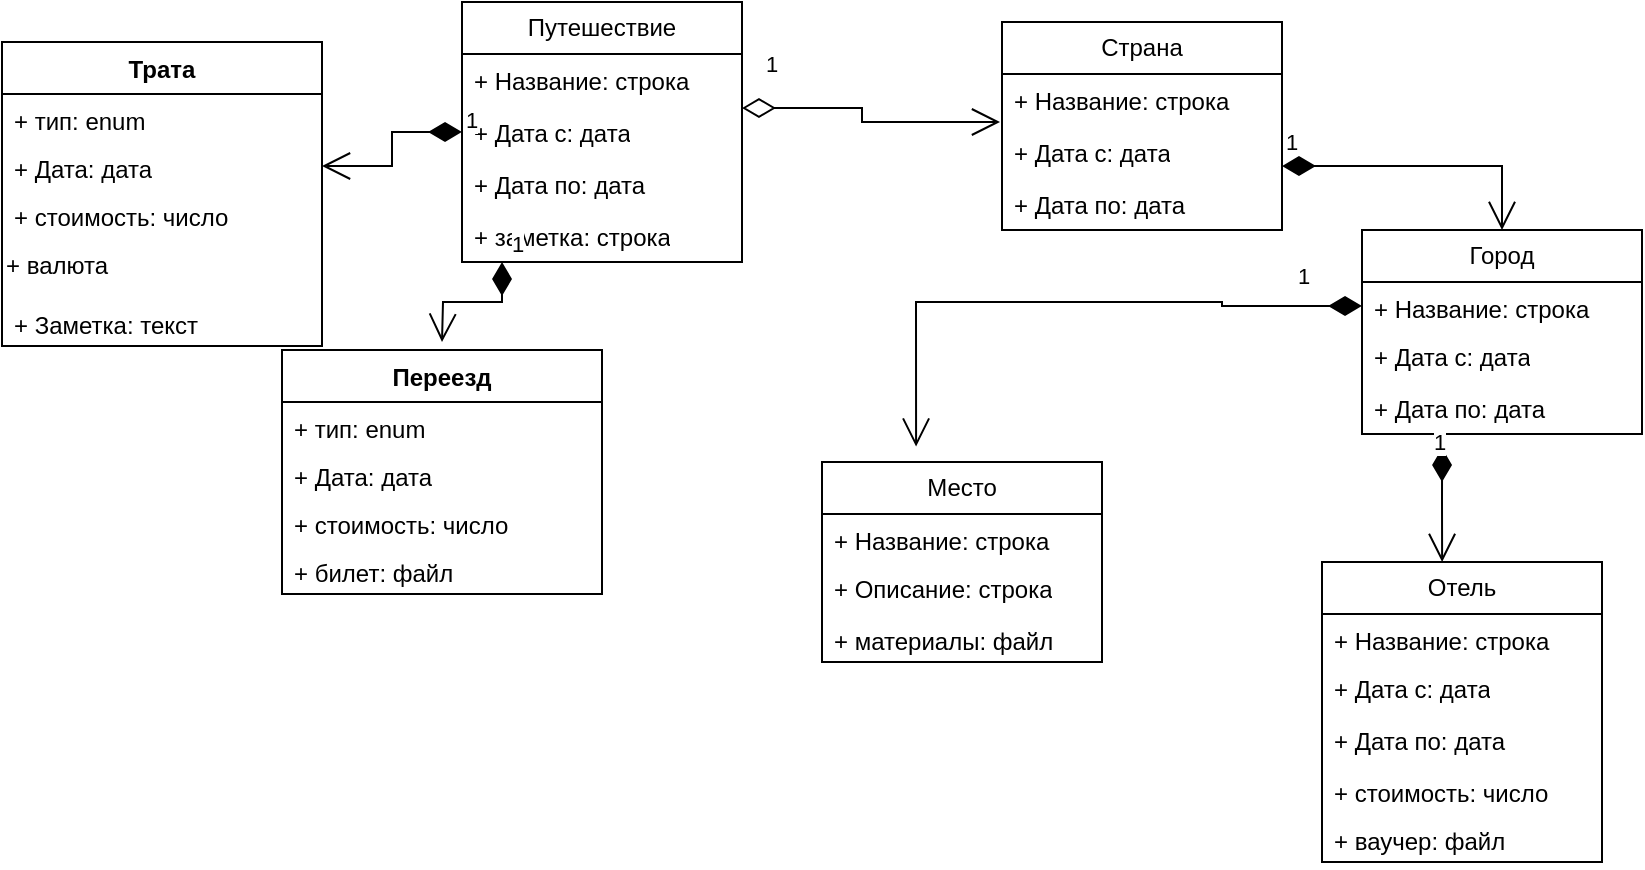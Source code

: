 <mxfile version="24.6.5" type="github">
  <diagram name="Страница — 1" id="2P9lwVOLw7idMxCe0noj">
    <mxGraphModel dx="2261" dy="754" grid="1" gridSize="10" guides="1" tooltips="1" connect="1" arrows="1" fold="1" page="1" pageScale="1" pageWidth="827" pageHeight="1169" math="0" shadow="0">
      <root>
        <mxCell id="0" />
        <mxCell id="1" parent="0" />
        <mxCell id="PxPjj1pzzouWhzmhkhze-1" value="Путешествие" style="swimlane;fontStyle=0;childLayout=stackLayout;horizontal=1;startSize=26;fillColor=none;horizontalStack=0;resizeParent=1;resizeParentMax=0;resizeLast=0;collapsible=1;marginBottom=0;whiteSpace=wrap;html=1;" parent="1" vertex="1">
          <mxGeometry x="180" y="50" width="140" height="130" as="geometry" />
        </mxCell>
        <mxCell id="PxPjj1pzzouWhzmhkhze-22" value="+ Название: строка" style="text;strokeColor=none;fillColor=none;align=left;verticalAlign=top;spacingLeft=4;spacingRight=4;overflow=hidden;rotatable=0;points=[[0,0.5],[1,0.5]];portConstraint=eastwest;whiteSpace=wrap;html=1;" parent="PxPjj1pzzouWhzmhkhze-1" vertex="1">
          <mxGeometry y="26" width="140" height="26" as="geometry" />
        </mxCell>
        <mxCell id="PxPjj1pzzouWhzmhkhze-2" value="+ Дата с: дата" style="text;strokeColor=none;fillColor=none;align=left;verticalAlign=top;spacingLeft=4;spacingRight=4;overflow=hidden;rotatable=0;points=[[0,0.5],[1,0.5]];portConstraint=eastwest;whiteSpace=wrap;html=1;" parent="PxPjj1pzzouWhzmhkhze-1" vertex="1">
          <mxGeometry y="52" width="140" height="26" as="geometry" />
        </mxCell>
        <mxCell id="PxPjj1pzzouWhzmhkhze-3" value="+ Дата по: дата" style="text;strokeColor=none;fillColor=none;align=left;verticalAlign=top;spacingLeft=4;spacingRight=4;overflow=hidden;rotatable=0;points=[[0,0.5],[1,0.5]];portConstraint=eastwest;whiteSpace=wrap;html=1;" parent="PxPjj1pzzouWhzmhkhze-1" vertex="1">
          <mxGeometry y="78" width="140" height="26" as="geometry" />
        </mxCell>
        <mxCell id="PxPjj1pzzouWhzmhkhze-4" value="+ заметка: строка" style="text;strokeColor=none;fillColor=none;align=left;verticalAlign=top;spacingLeft=4;spacingRight=4;overflow=hidden;rotatable=0;points=[[0,0.5],[1,0.5]];portConstraint=eastwest;whiteSpace=wrap;html=1;" parent="PxPjj1pzzouWhzmhkhze-1" vertex="1">
          <mxGeometry y="104" width="140" height="26" as="geometry" />
        </mxCell>
        <mxCell id="PxPjj1pzzouWhzmhkhze-5" value="Страна" style="swimlane;fontStyle=0;childLayout=stackLayout;horizontal=1;startSize=26;fillColor=none;horizontalStack=0;resizeParent=1;resizeParentMax=0;resizeLast=0;collapsible=1;marginBottom=0;whiteSpace=wrap;html=1;" parent="1" vertex="1">
          <mxGeometry x="450" y="60" width="140" height="104" as="geometry" />
        </mxCell>
        <mxCell id="PxPjj1pzzouWhzmhkhze-6" value="+ Название: строка" style="text;strokeColor=none;fillColor=none;align=left;verticalAlign=top;spacingLeft=4;spacingRight=4;overflow=hidden;rotatable=0;points=[[0,0.5],[1,0.5]];portConstraint=eastwest;whiteSpace=wrap;html=1;" parent="PxPjj1pzzouWhzmhkhze-5" vertex="1">
          <mxGeometry y="26" width="140" height="26" as="geometry" />
        </mxCell>
        <mxCell id="PxPjj1pzzouWhzmhkhze-28" value="+ Дата с: дата" style="text;strokeColor=none;fillColor=none;align=left;verticalAlign=top;spacingLeft=4;spacingRight=4;overflow=hidden;rotatable=0;points=[[0,0.5],[1,0.5]];portConstraint=eastwest;whiteSpace=wrap;html=1;" parent="PxPjj1pzzouWhzmhkhze-5" vertex="1">
          <mxGeometry y="52" width="140" height="26" as="geometry" />
        </mxCell>
        <mxCell id="PxPjj1pzzouWhzmhkhze-29" value="+ Дата по: дата" style="text;strokeColor=none;fillColor=none;align=left;verticalAlign=top;spacingLeft=4;spacingRight=4;overflow=hidden;rotatable=0;points=[[0,0.5],[1,0.5]];portConstraint=eastwest;whiteSpace=wrap;html=1;" parent="PxPjj1pzzouWhzmhkhze-5" vertex="1">
          <mxGeometry y="78" width="140" height="26" as="geometry" />
        </mxCell>
        <mxCell id="PxPjj1pzzouWhzmhkhze-12" value="1" style="endArrow=open;html=1;endSize=12;startArrow=diamondThin;startSize=14;startFill=0;edgeStyle=orthogonalEdgeStyle;align=left;verticalAlign=bottom;rounded=0;entryX=-0.007;entryY=-0.077;entryDx=0;entryDy=0;entryPerimeter=0;" parent="1" source="PxPjj1pzzouWhzmhkhze-2" edge="1">
          <mxGeometry x="-0.853" y="13" relative="1" as="geometry">
            <mxPoint x="330" y="210" as="sourcePoint" />
            <mxPoint x="449.02" y="109.998" as="targetPoint" />
            <Array as="points">
              <mxPoint x="380" y="103" />
              <mxPoint x="380" y="110" />
            </Array>
            <mxPoint as="offset" />
          </mxGeometry>
        </mxCell>
        <mxCell id="PxPjj1pzzouWhzmhkhze-13" value="Город" style="swimlane;fontStyle=0;childLayout=stackLayout;horizontal=1;startSize=26;fillColor=none;horizontalStack=0;resizeParent=1;resizeParentMax=0;resizeLast=0;collapsible=1;marginBottom=0;whiteSpace=wrap;html=1;" parent="1" vertex="1">
          <mxGeometry x="630" y="164" width="140" height="102" as="geometry" />
        </mxCell>
        <mxCell id="PxPjj1pzzouWhzmhkhze-14" value="+ Название: строка" style="text;strokeColor=none;fillColor=none;align=left;verticalAlign=top;spacingLeft=4;spacingRight=4;overflow=hidden;rotatable=0;points=[[0,0.5],[1,0.5]];portConstraint=eastwest;whiteSpace=wrap;html=1;" parent="PxPjj1pzzouWhzmhkhze-13" vertex="1">
          <mxGeometry y="26" width="140" height="24" as="geometry" />
        </mxCell>
        <mxCell id="PxPjj1pzzouWhzmhkhze-25" value="+ Дата с: дата" style="text;strokeColor=none;fillColor=none;align=left;verticalAlign=top;spacingLeft=4;spacingRight=4;overflow=hidden;rotatable=0;points=[[0,0.5],[1,0.5]];portConstraint=eastwest;whiteSpace=wrap;html=1;" parent="PxPjj1pzzouWhzmhkhze-13" vertex="1">
          <mxGeometry y="50" width="140" height="26" as="geometry" />
        </mxCell>
        <mxCell id="PxPjj1pzzouWhzmhkhze-26" value="+ Дата по: дата" style="text;strokeColor=none;fillColor=none;align=left;verticalAlign=top;spacingLeft=4;spacingRight=4;overflow=hidden;rotatable=0;points=[[0,0.5],[1,0.5]];portConstraint=eastwest;whiteSpace=wrap;html=1;" parent="PxPjj1pzzouWhzmhkhze-13" vertex="1">
          <mxGeometry y="76" width="140" height="26" as="geometry" />
        </mxCell>
        <mxCell id="PxPjj1pzzouWhzmhkhze-17" value="1" style="endArrow=open;html=1;endSize=12;startArrow=diamondThin;startSize=14;startFill=1;edgeStyle=orthogonalEdgeStyle;align=left;verticalAlign=bottom;rounded=0;exitX=1;exitY=0.769;exitDx=0;exitDy=0;exitPerimeter=0;entryX=0.5;entryY=0;entryDx=0;entryDy=0;" parent="1" source="PxPjj1pzzouWhzmhkhze-28" target="PxPjj1pzzouWhzmhkhze-13" edge="1">
          <mxGeometry x="-1" y="3" relative="1" as="geometry">
            <mxPoint x="594.06" y="114.002" as="sourcePoint" />
            <mxPoint x="490" y="210" as="targetPoint" />
          </mxGeometry>
        </mxCell>
        <mxCell id="PxPjj1pzzouWhzmhkhze-18" value="Место" style="swimlane;fontStyle=0;childLayout=stackLayout;horizontal=1;startSize=26;fillColor=none;horizontalStack=0;resizeParent=1;resizeParentMax=0;resizeLast=0;collapsible=1;marginBottom=0;whiteSpace=wrap;html=1;" parent="1" vertex="1">
          <mxGeometry x="360" y="280" width="140" height="100" as="geometry" />
        </mxCell>
        <mxCell id="PxPjj1pzzouWhzmhkhze-19" value="+ Название: строка" style="text;strokeColor=none;fillColor=none;align=left;verticalAlign=top;spacingLeft=4;spacingRight=4;overflow=hidden;rotatable=0;points=[[0,0.5],[1,0.5]];portConstraint=eastwest;whiteSpace=wrap;html=1;" parent="PxPjj1pzzouWhzmhkhze-18" vertex="1">
          <mxGeometry y="26" width="140" height="24" as="geometry" />
        </mxCell>
        <mxCell id="PxPjj1pzzouWhzmhkhze-21" value="&lt;div&gt;+ Описание: строка&lt;br&gt;&lt;/div&gt;&lt;div&gt;&lt;br&gt;&lt;/div&gt;" style="text;strokeColor=none;fillColor=none;align=left;verticalAlign=top;spacingLeft=4;spacingRight=4;overflow=hidden;rotatable=0;points=[[0,0.5],[1,0.5]];portConstraint=eastwest;whiteSpace=wrap;html=1;" parent="PxPjj1pzzouWhzmhkhze-18" vertex="1">
          <mxGeometry y="50" width="140" height="26" as="geometry" />
        </mxCell>
        <mxCell id="PxPjj1pzzouWhzmhkhze-24" value="+ материалы: файл" style="text;strokeColor=none;fillColor=none;align=left;verticalAlign=top;spacingLeft=4;spacingRight=4;overflow=hidden;rotatable=0;points=[[0,0.5],[1,0.5]];portConstraint=eastwest;whiteSpace=wrap;html=1;" parent="PxPjj1pzzouWhzmhkhze-18" vertex="1">
          <mxGeometry y="76" width="140" height="24" as="geometry" />
        </mxCell>
        <mxCell id="PxPjj1pzzouWhzmhkhze-20" value="1" style="endArrow=open;html=1;endSize=12;startArrow=diamondThin;startSize=14;startFill=1;edgeStyle=orthogonalEdgeStyle;align=left;verticalAlign=bottom;rounded=0;entryX=0.336;entryY=-0.077;entryDx=0;entryDy=0;entryPerimeter=0;exitX=0;exitY=0.5;exitDx=0;exitDy=0;" parent="1" source="PxPjj1pzzouWhzmhkhze-14" target="PxPjj1pzzouWhzmhkhze-18" edge="1">
          <mxGeometry x="-0.772" y="-6" relative="1" as="geometry">
            <mxPoint x="470" y="270" as="sourcePoint" />
            <mxPoint x="400" y="230" as="targetPoint" />
            <Array as="points">
              <mxPoint x="560" y="202" />
              <mxPoint x="560" y="200" />
              <mxPoint x="407" y="200" />
            </Array>
            <mxPoint as="offset" />
          </mxGeometry>
        </mxCell>
        <mxCell id="PxPjj1pzzouWhzmhkhze-30" value="Переезд" style="swimlane;fontStyle=1;align=center;verticalAlign=top;childLayout=stackLayout;horizontal=1;startSize=26;horizontalStack=0;resizeParent=1;resizeParentMax=0;resizeLast=0;collapsible=1;marginBottom=0;whiteSpace=wrap;html=1;" parent="1" vertex="1">
          <mxGeometry x="90" y="224" width="160" height="122" as="geometry" />
        </mxCell>
        <mxCell id="PxPjj1pzzouWhzmhkhze-31" value="+ тип: enum " style="text;strokeColor=none;fillColor=none;align=left;verticalAlign=top;spacingLeft=4;spacingRight=4;overflow=hidden;rotatable=0;points=[[0,0.5],[1,0.5]];portConstraint=eastwest;whiteSpace=wrap;html=1;" parent="PxPjj1pzzouWhzmhkhze-30" vertex="1">
          <mxGeometry y="26" width="160" height="24" as="geometry" />
        </mxCell>
        <mxCell id="PxPjj1pzzouWhzmhkhze-37" value="+ Дата: дата " style="text;strokeColor=none;fillColor=none;align=left;verticalAlign=top;spacingLeft=4;spacingRight=4;overflow=hidden;rotatable=0;points=[[0,0.5],[1,0.5]];portConstraint=eastwest;whiteSpace=wrap;html=1;" parent="PxPjj1pzzouWhzmhkhze-30" vertex="1">
          <mxGeometry y="50" width="160" height="24" as="geometry" />
        </mxCell>
        <mxCell id="PxPjj1pzzouWhzmhkhze-39" value="+ стоимость: число " style="text;strokeColor=none;fillColor=none;align=left;verticalAlign=top;spacingLeft=4;spacingRight=4;overflow=hidden;rotatable=0;points=[[0,0.5],[1,0.5]];portConstraint=eastwest;whiteSpace=wrap;html=1;" parent="PxPjj1pzzouWhzmhkhze-30" vertex="1">
          <mxGeometry y="74" width="160" height="24" as="geometry" />
        </mxCell>
        <mxCell id="PxPjj1pzzouWhzmhkhze-41" value="+ билет: файл" style="text;strokeColor=none;fillColor=none;align=left;verticalAlign=top;spacingLeft=4;spacingRight=4;overflow=hidden;rotatable=0;points=[[0,0.5],[1,0.5]];portConstraint=eastwest;whiteSpace=wrap;html=1;" parent="PxPjj1pzzouWhzmhkhze-30" vertex="1">
          <mxGeometry y="98" width="160" height="24" as="geometry" />
        </mxCell>
        <mxCell id="PxPjj1pzzouWhzmhkhze-40" value="1" style="endArrow=open;html=1;endSize=12;startArrow=diamondThin;startSize=14;startFill=1;edgeStyle=orthogonalEdgeStyle;align=left;verticalAlign=bottom;rounded=0;exitX=0.143;exitY=1;exitDx=0;exitDy=0;exitPerimeter=0;" parent="1" source="PxPjj1pzzouWhzmhkhze-4" edge="1">
          <mxGeometry x="-1" y="3" relative="1" as="geometry">
            <mxPoint x="180" y="220" as="sourcePoint" />
            <mxPoint x="170" y="220" as="targetPoint" />
          </mxGeometry>
        </mxCell>
        <mxCell id="PxPjj1pzzouWhzmhkhze-42" value="Отель" style="swimlane;fontStyle=0;childLayout=stackLayout;horizontal=1;startSize=26;fillColor=none;horizontalStack=0;resizeParent=1;resizeParentMax=0;resizeLast=0;collapsible=1;marginBottom=0;whiteSpace=wrap;html=1;" parent="1" vertex="1">
          <mxGeometry x="610" y="330" width="140" height="150" as="geometry" />
        </mxCell>
        <mxCell id="PxPjj1pzzouWhzmhkhze-43" value="+ Название: строка" style="text;strokeColor=none;fillColor=none;align=left;verticalAlign=top;spacingLeft=4;spacingRight=4;overflow=hidden;rotatable=0;points=[[0,0.5],[1,0.5]];portConstraint=eastwest;whiteSpace=wrap;html=1;" parent="PxPjj1pzzouWhzmhkhze-42" vertex="1">
          <mxGeometry y="26" width="140" height="24" as="geometry" />
        </mxCell>
        <mxCell id="PxPjj1pzzouWhzmhkhze-46" value="+ Дата с: дата" style="text;strokeColor=none;fillColor=none;align=left;verticalAlign=top;spacingLeft=4;spacingRight=4;overflow=hidden;rotatable=0;points=[[0,0.5],[1,0.5]];portConstraint=eastwest;whiteSpace=wrap;html=1;" parent="PxPjj1pzzouWhzmhkhze-42" vertex="1">
          <mxGeometry y="50" width="140" height="26" as="geometry" />
        </mxCell>
        <mxCell id="PxPjj1pzzouWhzmhkhze-47" value="+ Дата по: дата" style="text;strokeColor=none;fillColor=none;align=left;verticalAlign=top;spacingLeft=4;spacingRight=4;overflow=hidden;rotatable=0;points=[[0,0.5],[1,0.5]];portConstraint=eastwest;whiteSpace=wrap;html=1;" parent="PxPjj1pzzouWhzmhkhze-42" vertex="1">
          <mxGeometry y="76" width="140" height="26" as="geometry" />
        </mxCell>
        <mxCell id="EA5AoNrainG74TbxmaVB-2" value="+ стоимость: число " style="text;strokeColor=none;fillColor=none;align=left;verticalAlign=top;spacingLeft=4;spacingRight=4;overflow=hidden;rotatable=0;points=[[0,0.5],[1,0.5]];portConstraint=eastwest;whiteSpace=wrap;html=1;" parent="PxPjj1pzzouWhzmhkhze-42" vertex="1">
          <mxGeometry y="102" width="140" height="24" as="geometry" />
        </mxCell>
        <mxCell id="PxPjj1pzzouWhzmhkhze-45" value="+ ваучер: файл" style="text;strokeColor=none;fillColor=none;align=left;verticalAlign=top;spacingLeft=4;spacingRight=4;overflow=hidden;rotatable=0;points=[[0,0.5],[1,0.5]];portConstraint=eastwest;whiteSpace=wrap;html=1;" parent="PxPjj1pzzouWhzmhkhze-42" vertex="1">
          <mxGeometry y="126" width="140" height="24" as="geometry" />
        </mxCell>
        <mxCell id="PxPjj1pzzouWhzmhkhze-48" value="1" style="endArrow=open;html=1;endSize=12;startArrow=diamondThin;startSize=14;startFill=1;edgeStyle=orthogonalEdgeStyle;align=left;verticalAlign=bottom;rounded=0;exitX=0.286;exitY=1.269;exitDx=0;exitDy=0;exitPerimeter=0;entryX=0.429;entryY=0;entryDx=0;entryDy=0;entryPerimeter=0;" parent="1" source="PxPjj1pzzouWhzmhkhze-26" target="PxPjj1pzzouWhzmhkhze-42" edge="1">
          <mxGeometry x="-0.772" y="-6" relative="1" as="geometry">
            <mxPoint x="576" y="220" as="sourcePoint" />
            <mxPoint x="650" y="310" as="targetPoint" />
            <Array as="points">
              <mxPoint x="670" y="300" />
              <mxPoint x="670" y="300" />
            </Array>
            <mxPoint as="offset" />
          </mxGeometry>
        </mxCell>
        <mxCell id="EA5AoNrainG74TbxmaVB-3" value="Трата" style="swimlane;fontStyle=1;align=center;verticalAlign=top;childLayout=stackLayout;horizontal=1;startSize=26;horizontalStack=0;resizeParent=1;resizeParentMax=0;resizeLast=0;collapsible=1;marginBottom=0;whiteSpace=wrap;html=1;" parent="1" vertex="1">
          <mxGeometry x="-50" y="70" width="160" height="152" as="geometry" />
        </mxCell>
        <mxCell id="EA5AoNrainG74TbxmaVB-4" value="+ тип: enum " style="text;strokeColor=none;fillColor=none;align=left;verticalAlign=top;spacingLeft=4;spacingRight=4;overflow=hidden;rotatable=0;points=[[0,0.5],[1,0.5]];portConstraint=eastwest;whiteSpace=wrap;html=1;" parent="EA5AoNrainG74TbxmaVB-3" vertex="1">
          <mxGeometry y="26" width="160" height="24" as="geometry" />
        </mxCell>
        <mxCell id="EA5AoNrainG74TbxmaVB-5" value="+ Дата: дата " style="text;strokeColor=none;fillColor=none;align=left;verticalAlign=top;spacingLeft=4;spacingRight=4;overflow=hidden;rotatable=0;points=[[0,0.5],[1,0.5]];portConstraint=eastwest;whiteSpace=wrap;html=1;" parent="EA5AoNrainG74TbxmaVB-3" vertex="1">
          <mxGeometry y="50" width="160" height="24" as="geometry" />
        </mxCell>
        <mxCell id="EA5AoNrainG74TbxmaVB-6" value="+ стоимость: число " style="text;strokeColor=none;fillColor=none;align=left;verticalAlign=top;spacingLeft=4;spacingRight=4;overflow=hidden;rotatable=0;points=[[0,0.5],[1,0.5]];portConstraint=eastwest;whiteSpace=wrap;html=1;" parent="EA5AoNrainG74TbxmaVB-3" vertex="1">
          <mxGeometry y="74" width="160" height="24" as="geometry" />
        </mxCell>
        <mxCell id="YqkOvNpCVuwUlIOReB2x-1" value="+ валюта" style="text;whiteSpace=wrap;html=1;" vertex="1" parent="EA5AoNrainG74TbxmaVB-3">
          <mxGeometry y="98" width="160" height="30" as="geometry" />
        </mxCell>
        <mxCell id="EA5AoNrainG74TbxmaVB-7" value="+ Заметка: текст" style="text;strokeColor=none;fillColor=none;align=left;verticalAlign=top;spacingLeft=4;spacingRight=4;overflow=hidden;rotatable=0;points=[[0,0.5],[1,0.5]];portConstraint=eastwest;whiteSpace=wrap;html=1;" parent="EA5AoNrainG74TbxmaVB-3" vertex="1">
          <mxGeometry y="128" width="160" height="24" as="geometry" />
        </mxCell>
        <mxCell id="EA5AoNrainG74TbxmaVB-8" value="1" style="endArrow=open;html=1;endSize=12;startArrow=diamondThin;startSize=14;startFill=1;edgeStyle=orthogonalEdgeStyle;align=left;verticalAlign=bottom;rounded=0;exitX=0;exitY=0.5;exitDx=0;exitDy=0;entryX=1;entryY=0.5;entryDx=0;entryDy=0;" parent="1" source="PxPjj1pzzouWhzmhkhze-2" target="EA5AoNrainG74TbxmaVB-5" edge="1">
          <mxGeometry x="-1" y="3" relative="1" as="geometry">
            <mxPoint x="210" y="190" as="sourcePoint" />
            <mxPoint x="180" y="230" as="targetPoint" />
          </mxGeometry>
        </mxCell>
      </root>
    </mxGraphModel>
  </diagram>
</mxfile>
